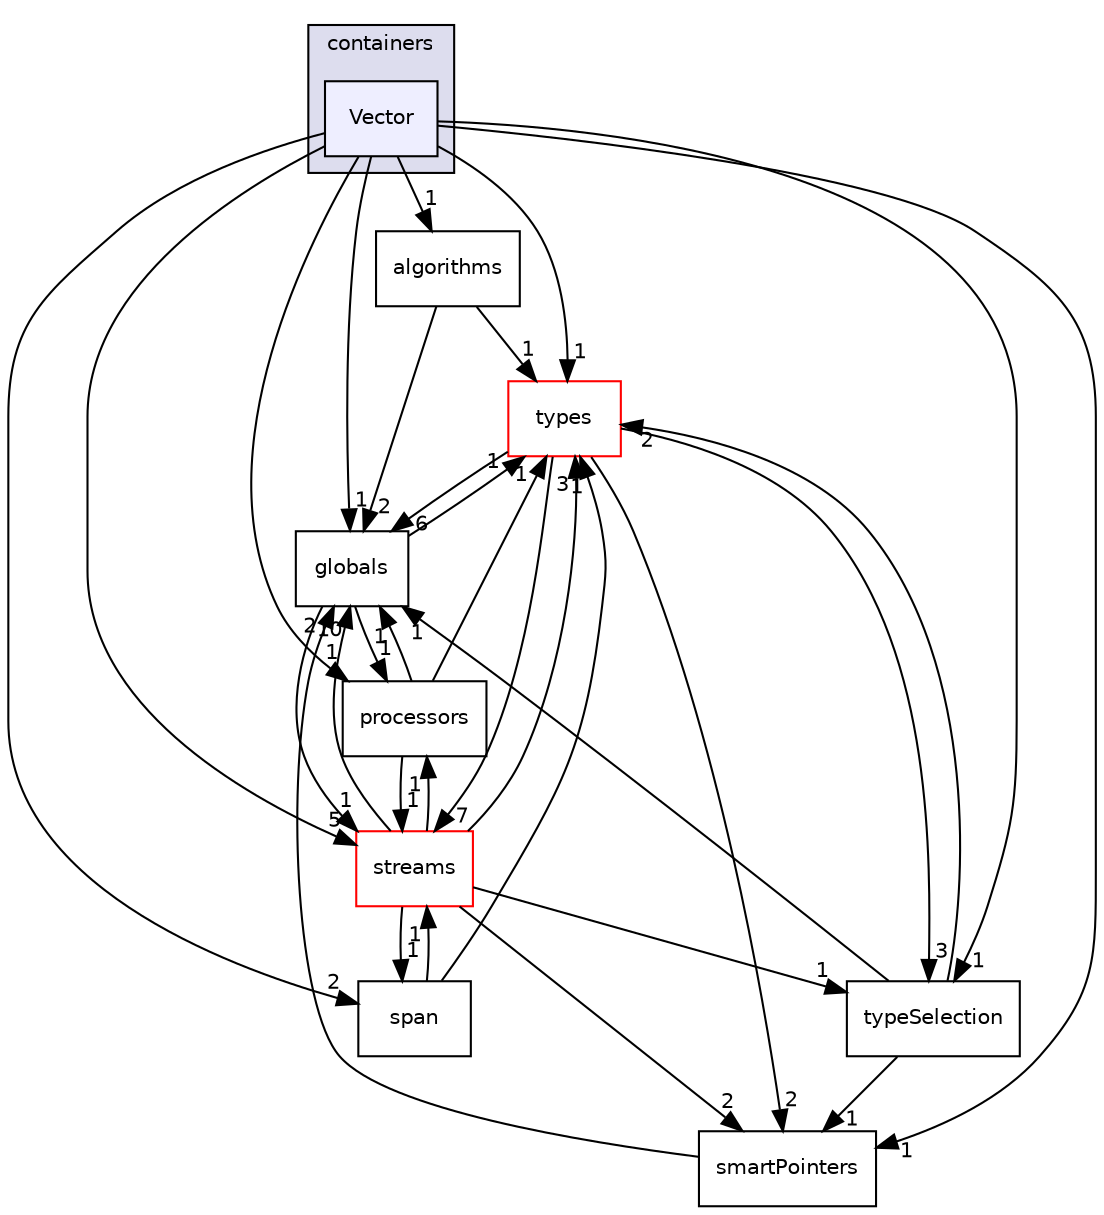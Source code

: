 digraph "src/phasicFlow/containers/Vector" {
  compound=true
  node [ fontsize="10", fontname="Helvetica"];
  edge [ labelfontsize="10", labelfontname="Helvetica"];
  subgraph clusterdir_74a3bd5d559eb2469f344a26dc365ad0 {
    graph [ bgcolor="#ddddee", pencolor="black", label="containers" fontname="Helvetica", fontsize="10", URL="dir_74a3bd5d559eb2469f344a26dc365ad0.html"]
  dir_c06362741ee20f2df47d4d66ada3d48c [shape=box, label="Vector", style="filled", fillcolor="#eeeeff", pencolor="black", URL="dir_c06362741ee20f2df47d4d66ada3d48c.html"];
  }
  dir_67ea7e018387beaa79e21cb1dea6a3ab [shape=box label="algorithms" URL="dir_67ea7e018387beaa79e21cb1dea6a3ab.html"];
  dir_e8baec020e471dff3bc06b812491e6c5 [shape=box label="types" fillcolor="white" style="filled" color="red" URL="dir_e8baec020e471dff3bc06b812491e6c5.html"];
  dir_5f6559faa080c0b07ec2a71fd7e912fc [shape=box label="globals" URL="dir_5f6559faa080c0b07ec2a71fd7e912fc.html"];
  dir_9b9eaf16fd48eda4f69782f42d2245ac [shape=box label="span" URL="dir_9b9eaf16fd48eda4f69782f42d2245ac.html"];
  dir_40d84a547212027edc83c31468d15508 [shape=box label="smartPointers" URL="dir_40d84a547212027edc83c31468d15508.html"];
  dir_b13948a90891cb8a59f39ab8c50a8102 [shape=box label="streams" fillcolor="white" style="filled" color="red" URL="dir_b13948a90891cb8a59f39ab8c50a8102.html"];
  dir_4419dd78bee2bde1362d842a02bd0463 [shape=box label="typeSelection" URL="dir_4419dd78bee2bde1362d842a02bd0463.html"];
  dir_34158545141e9eddb40c2ebf02b2a9c2 [shape=box label="processors" URL="dir_34158545141e9eddb40c2ebf02b2a9c2.html"];
  dir_67ea7e018387beaa79e21cb1dea6a3ab->dir_e8baec020e471dff3bc06b812491e6c5 [headlabel="1", labeldistance=1.5 headhref="dir_000082_000175.html"];
  dir_67ea7e018387beaa79e21cb1dea6a3ab->dir_5f6559faa080c0b07ec2a71fd7e912fc [headlabel="2", labeldistance=1.5 headhref="dir_000082_000117.html"];
  dir_c06362741ee20f2df47d4d66ada3d48c->dir_67ea7e018387beaa79e21cb1dea6a3ab [headlabel="1", labeldistance=1.5 headhref="dir_000109_000082.html"];
  dir_c06362741ee20f2df47d4d66ada3d48c->dir_e8baec020e471dff3bc06b812491e6c5 [headlabel="1", labeldistance=1.5 headhref="dir_000109_000175.html"];
  dir_c06362741ee20f2df47d4d66ada3d48c->dir_5f6559faa080c0b07ec2a71fd7e912fc [headlabel="1", labeldistance=1.5 headhref="dir_000109_000117.html"];
  dir_c06362741ee20f2df47d4d66ada3d48c->dir_9b9eaf16fd48eda4f69782f42d2245ac [headlabel="2", labeldistance=1.5 headhref="dir_000109_000106.html"];
  dir_c06362741ee20f2df47d4d66ada3d48c->dir_40d84a547212027edc83c31468d15508 [headlabel="1", labeldistance=1.5 headhref="dir_000109_000130.html"];
  dir_c06362741ee20f2df47d4d66ada3d48c->dir_b13948a90891cb8a59f39ab8c50a8102 [headlabel="5", labeldistance=1.5 headhref="dir_000109_000131.html"];
  dir_c06362741ee20f2df47d4d66ada3d48c->dir_4419dd78bee2bde1362d842a02bd0463 [headlabel="1", labeldistance=1.5 headhref="dir_000109_000179.html"];
  dir_c06362741ee20f2df47d4d66ada3d48c->dir_34158545141e9eddb40c2ebf02b2a9c2 [headlabel="1", labeldistance=1.5 headhref="dir_000109_000119.html"];
  dir_e8baec020e471dff3bc06b812491e6c5->dir_5f6559faa080c0b07ec2a71fd7e912fc [headlabel="6", labeldistance=1.5 headhref="dir_000175_000117.html"];
  dir_e8baec020e471dff3bc06b812491e6c5->dir_40d84a547212027edc83c31468d15508 [headlabel="2", labeldistance=1.5 headhref="dir_000175_000130.html"];
  dir_e8baec020e471dff3bc06b812491e6c5->dir_b13948a90891cb8a59f39ab8c50a8102 [headlabel="7", labeldistance=1.5 headhref="dir_000175_000131.html"];
  dir_e8baec020e471dff3bc06b812491e6c5->dir_4419dd78bee2bde1362d842a02bd0463 [headlabel="3", labeldistance=1.5 headhref="dir_000175_000179.html"];
  dir_5f6559faa080c0b07ec2a71fd7e912fc->dir_e8baec020e471dff3bc06b812491e6c5 [headlabel="1", labeldistance=1.5 headhref="dir_000117_000175.html"];
  dir_5f6559faa080c0b07ec2a71fd7e912fc->dir_b13948a90891cb8a59f39ab8c50a8102 [headlabel="1", labeldistance=1.5 headhref="dir_000117_000131.html"];
  dir_5f6559faa080c0b07ec2a71fd7e912fc->dir_34158545141e9eddb40c2ebf02b2a9c2 [headlabel="1", labeldistance=1.5 headhref="dir_000117_000119.html"];
  dir_9b9eaf16fd48eda4f69782f42d2245ac->dir_e8baec020e471dff3bc06b812491e6c5 [headlabel="1", labeldistance=1.5 headhref="dir_000106_000175.html"];
  dir_9b9eaf16fd48eda4f69782f42d2245ac->dir_b13948a90891cb8a59f39ab8c50a8102 [headlabel="1", labeldistance=1.5 headhref="dir_000106_000131.html"];
  dir_40d84a547212027edc83c31468d15508->dir_5f6559faa080c0b07ec2a71fd7e912fc [headlabel="2", labeldistance=1.5 headhref="dir_000130_000117.html"];
  dir_b13948a90891cb8a59f39ab8c50a8102->dir_e8baec020e471dff3bc06b812491e6c5 [headlabel="3", labeldistance=1.5 headhref="dir_000131_000175.html"];
  dir_b13948a90891cb8a59f39ab8c50a8102->dir_5f6559faa080c0b07ec2a71fd7e912fc [headlabel="10", labeldistance=1.5 headhref="dir_000131_000117.html"];
  dir_b13948a90891cb8a59f39ab8c50a8102->dir_9b9eaf16fd48eda4f69782f42d2245ac [headlabel="1", labeldistance=1.5 headhref="dir_000131_000106.html"];
  dir_b13948a90891cb8a59f39ab8c50a8102->dir_40d84a547212027edc83c31468d15508 [headlabel="2", labeldistance=1.5 headhref="dir_000131_000130.html"];
  dir_b13948a90891cb8a59f39ab8c50a8102->dir_4419dd78bee2bde1362d842a02bd0463 [headlabel="1", labeldistance=1.5 headhref="dir_000131_000179.html"];
  dir_b13948a90891cb8a59f39ab8c50a8102->dir_34158545141e9eddb40c2ebf02b2a9c2 [headlabel="1", labeldistance=1.5 headhref="dir_000131_000119.html"];
  dir_4419dd78bee2bde1362d842a02bd0463->dir_e8baec020e471dff3bc06b812491e6c5 [headlabel="2", labeldistance=1.5 headhref="dir_000179_000175.html"];
  dir_4419dd78bee2bde1362d842a02bd0463->dir_5f6559faa080c0b07ec2a71fd7e912fc [headlabel="1", labeldistance=1.5 headhref="dir_000179_000117.html"];
  dir_4419dd78bee2bde1362d842a02bd0463->dir_40d84a547212027edc83c31468d15508 [headlabel="1", labeldistance=1.5 headhref="dir_000179_000130.html"];
  dir_34158545141e9eddb40c2ebf02b2a9c2->dir_e8baec020e471dff3bc06b812491e6c5 [headlabel="1", labeldistance=1.5 headhref="dir_000119_000175.html"];
  dir_34158545141e9eddb40c2ebf02b2a9c2->dir_5f6559faa080c0b07ec2a71fd7e912fc [headlabel="1", labeldistance=1.5 headhref="dir_000119_000117.html"];
  dir_34158545141e9eddb40c2ebf02b2a9c2->dir_b13948a90891cb8a59f39ab8c50a8102 [headlabel="1", labeldistance=1.5 headhref="dir_000119_000131.html"];
}
